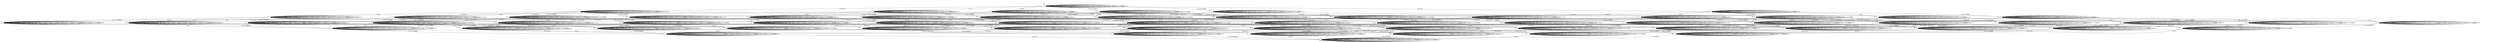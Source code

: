 digraph T2 {
0 [label="0"];
1 [label="1", shape=doublecircle];
2 [label="2"];
3 [label="3"];
4 [label="4"];
5 [label="5"];
6 [label="6"];
7 [label="7"];
8 [label="8"];
9 [label="9"];
10 [label="10"];
11 [label="11"];
12 [label="12"];
13 [label="13"];
14 [label="14"];
15 [label="15"];
16 [label="16"];
17 [label="17"];
18 [label="18"];
19 [label="19"];
20 [label="20"];
21 [label="21"];
22 [label="22"];
23 [label="23"];
24 [label="24"];
25 [label="25"];
26 [label="26"];
27 [label="27"];
28 [label="28"];
29 [label="29"];
30 [label="30"];
31 [label="31"];
32 [label="32"];
33 [label="33"];
34 [label="34"];
35 [label="35"];
36 [label="36"];
37 [label="37"];
38 [label="38"];
39 [label="39"];
40 [label="40"];
41 [label="41"];
42 [label="42"];
43 [label="43"];
44 [label="44"];
45 [label="45"];
46 [label="46"];
47 [label="47"];
48 [label="48"];
49 [label="49"];
50 [label="50"];
51 [label="51"];
52 [label="52"];
53 [label="53"];
54 [label="54"];
55 [label="55"];
56 [label="56"];
57 [label="57"];
58 [label="58"];
59 [label="59"];
60 [label="60"];
61 [label="61"];
62 [label="62"];
63 [label="63"];
0 -> 0  [label="usr2_ni1_ne1"];
0 -> 0  [label="usr1_ai1_VoidReply"];
0 -> 0  [label="ai2_ce1"];
0 -> 0  [label="usr1_ai2_re2"];
0 -> 0  [label="ai4_ce1"];
0 -> 0  [label="ai1_ce1"];
0 -> 0  [label="ai1_ce3"];
0 -> 28  [label="ai2_ce3"];
0 -> 0  [label="usr1_ai3_re2"];
0 -> 0  [label="usr1_ai3_re1"];
0 -> 59  [label="usr2_ai1_VoidReply"];
0 -> 0  [label="usr1_ai2_re3"];
0 -> 0  [label="usr1_ai4_re1"];
0 -> 0  [label="usr3_ai1_re1"];
0 -> 0  [label="ai3_ce2"];
0 -> 0  [label="usr1_ai4_re2"];
0 -> 0  [label="usr4_ai1_VoidReply"];
0 -> 0  [label="ai1_ce2"];
0 -> 26  [label="usr1_ai2_re1"];
0 -> 47  [label="usr1_ai2_VoidReply"];
0 -> 0  [label="ai3_ce1"];
1 -> 1  [label="usr2_ni1_ne1"];
1 -> 1  [label="usr1_ai1_VoidReply"];
1 -> 1  [label="ai2_ce1"];
1 -> 1  [label="usr1_ai2_re2"];
1 -> 1  [label="ai4_ce1"];
1 -> 1  [label="ai1_ce1"];
1 -> 1  [label="ai1_ce3"];
1 -> 1  [label="ai2_ce3"];
1 -> 1  [label="usr1_ai3_re2"];
1 -> 1  [label="usr1_ai3_re1"];
1 -> 1  [label="usr2_ai1_VoidReply"];
1 -> 1  [label="usr1_ai2_re3"];
1 -> 1  [label="usr1_ai4_re1"];
1 -> 1  [label="usr3_ai1_re1"];
1 -> 1  [label="ai3_ce2"];
1 -> 1  [label="usr1_ai4_re2"];
1 -> 1  [label="usr4_ai1_VoidReply"];
1 -> 1  [label="ai1_ce2"];
1 -> 1  [label="usr1_ai2_re1"];
1 -> 1  [label="usr1_ai2_VoidReply"];
1 -> 1  [label="ai3_ce1"];
2 -> 2  [label="usr2_ni1_ne1"];
2 -> 2  [label="usr1_ai1_VoidReply"];
2 -> 2  [label="ai2_ce1"];
2 -> 2  [label="usr1_ai2_re2"];
2 -> 2  [label="ai4_ce1"];
2 -> 2  [label="ai1_ce1"];
2 -> 2  [label="ai1_ce3"];
2 -> 1  [label="ai2_ce3"];
2 -> 2  [label="usr1_ai3_re2"];
2 -> 2  [label="usr1_ai3_re1"];
2 -> 2  [label="usr2_ai1_VoidReply"];
2 -> 2  [label="usr1_ai2_re3"];
2 -> 2  [label="usr1_ai4_re1"];
2 -> 2  [label="usr3_ai1_re1"];
2 -> 2  [label="ai3_ce2"];
2 -> 2  [label="usr1_ai4_re2"];
2 -> 2  [label="usr4_ai1_VoidReply"];
2 -> 2  [label="ai1_ce2"];
2 -> 2  [label="usr1_ai2_re1"];
2 -> 2  [label="usr1_ai2_VoidReply"];
2 -> 2  [label="ai3_ce1"];
3 -> 3  [label="usr2_ni1_ne1"];
3 -> 3  [label="usr1_ai1_VoidReply"];
3 -> 3  [label="ai2_ce1"];
3 -> 3  [label="usr1_ai2_re2"];
3 -> 3  [label="ai4_ce1"];
3 -> 3  [label="ai1_ce1"];
3 -> 3  [label="ai1_ce3"];
3 -> 3  [label="ai2_ce3"];
3 -> 3  [label="usr1_ai3_re2"];
3 -> 3  [label="usr1_ai3_re1"];
3 -> 1  [label="usr2_ai1_VoidReply"];
3 -> 3  [label="usr1_ai2_re3"];
3 -> 3  [label="usr1_ai4_re1"];
3 -> 3  [label="usr3_ai1_re1"];
3 -> 3  [label="ai3_ce2"];
3 -> 3  [label="usr1_ai4_re2"];
3 -> 3  [label="usr4_ai1_VoidReply"];
3 -> 3  [label="ai1_ce2"];
3 -> 3  [label="usr1_ai2_re1"];
3 -> 3  [label="usr1_ai2_VoidReply"];
3 -> 3  [label="ai3_ce1"];
4 -> 4  [label="usr2_ni1_ne1"];
4 -> 4  [label="usr1_ai1_VoidReply"];
4 -> 4  [label="ai2_ce1"];
4 -> 4  [label="usr1_ai2_re2"];
4 -> 4  [label="ai4_ce1"];
4 -> 4  [label="ai1_ce1"];
4 -> 4  [label="ai1_ce3"];
4 -> 4  [label="ai2_ce3"];
4 -> 4  [label="usr1_ai3_re2"];
4 -> 4  [label="usr1_ai3_re1"];
4 -> 4  [label="usr2_ai1_VoidReply"];
4 -> 4  [label="usr1_ai2_re3"];
4 -> 4  [label="usr1_ai4_re1"];
4 -> 1  [label="usr3_ai1_re1"];
4 -> 4  [label="ai3_ce2"];
4 -> 4  [label="usr1_ai4_re2"];
4 -> 4  [label="usr4_ai1_VoidReply"];
4 -> 4  [label="ai1_ce2"];
4 -> 4  [label="usr1_ai2_re1"];
4 -> 4  [label="usr1_ai2_VoidReply"];
4 -> 4  [label="ai3_ce1"];
5 -> 5  [label="usr2_ni1_ne1"];
5 -> 5  [label="usr1_ai1_VoidReply"];
5 -> 5  [label="ai2_ce1"];
5 -> 5  [label="usr1_ai2_re2"];
5 -> 5  [label="ai4_ce1"];
5 -> 5  [label="ai1_ce1"];
5 -> 5  [label="ai1_ce3"];
5 -> 5  [label="ai2_ce3"];
5 -> 5  [label="usr1_ai3_re2"];
5 -> 5  [label="usr1_ai3_re1"];
5 -> 5  [label="usr2_ai1_VoidReply"];
5 -> 5  [label="usr1_ai2_re3"];
5 -> 5  [label="usr1_ai4_re1"];
5 -> 5  [label="usr3_ai1_re1"];
5 -> 5  [label="ai3_ce2"];
5 -> 5  [label="usr1_ai4_re2"];
5 -> 5  [label="usr4_ai1_VoidReply"];
5 -> 5  [label="ai1_ce2"];
5 -> 1  [label="usr1_ai2_re1"];
5 -> 5  [label="usr1_ai2_VoidReply"];
5 -> 5  [label="ai3_ce1"];
6 -> 6  [label="usr2_ni1_ne1"];
6 -> 6  [label="usr1_ai1_VoidReply"];
6 -> 6  [label="ai2_ce1"];
6 -> 6  [label="usr1_ai2_re2"];
6 -> 6  [label="ai4_ce1"];
6 -> 6  [label="ai1_ce1"];
6 -> 6  [label="ai1_ce3"];
6 -> 6  [label="ai2_ce3"];
6 -> 6  [label="usr1_ai3_re2"];
6 -> 6  [label="usr1_ai3_re1"];
6 -> 6  [label="usr2_ai1_VoidReply"];
6 -> 6  [label="usr1_ai2_re3"];
6 -> 6  [label="usr1_ai4_re1"];
6 -> 6  [label="usr3_ai1_re1"];
6 -> 6  [label="ai3_ce2"];
6 -> 6  [label="usr1_ai4_re2"];
6 -> 6  [label="usr4_ai1_VoidReply"];
6 -> 6  [label="ai1_ce2"];
6 -> 6  [label="usr1_ai2_re1"];
6 -> 1  [label="usr1_ai2_VoidReply"];
6 -> 6  [label="ai3_ce1"];
7 -> 7  [label="usr2_ni1_ne1"];
7 -> 7  [label="usr1_ai1_VoidReply"];
7 -> 7  [label="ai2_ce1"];
7 -> 7  [label="usr1_ai2_re2"];
7 -> 7  [label="ai4_ce1"];
7 -> 7  [label="ai1_ce1"];
7 -> 7  [label="ai1_ce3"];
7 -> 7  [label="ai2_ce3"];
7 -> 7  [label="usr1_ai3_re2"];
7 -> 7  [label="usr1_ai3_re1"];
7 -> 7  [label="usr2_ai1_VoidReply"];
7 -> 7  [label="usr1_ai2_re3"];
7 -> 7  [label="usr1_ai4_re1"];
7 -> 7  [label="usr3_ai1_re1"];
7 -> 7  [label="ai3_ce2"];
7 -> 7  [label="usr1_ai4_re2"];
7 -> 7  [label="usr4_ai1_VoidReply"];
7 -> 7  [label="ai1_ce2"];
7 -> 7  [label="usr1_ai2_re1"];
7 -> 7  [label="usr1_ai2_VoidReply"];
7 -> 1  [label="ai3_ce1"];
8 -> 8  [label="usr2_ni1_ne1"];
8 -> 8  [label="usr1_ai1_VoidReply"];
8 -> 8  [label="ai2_ce1"];
8 -> 8  [label="usr1_ai2_re2"];
8 -> 8  [label="ai4_ce1"];
8 -> 8  [label="ai1_ce1"];
8 -> 8  [label="ai1_ce3"];
8 -> 5  [label="ai2_ce3"];
8 -> 8  [label="usr1_ai3_re2"];
8 -> 8  [label="usr1_ai3_re1"];
8 -> 8  [label="usr2_ai1_VoidReply"];
8 -> 8  [label="usr1_ai2_re3"];
8 -> 8  [label="usr1_ai4_re1"];
8 -> 8  [label="usr3_ai1_re1"];
8 -> 8  [label="ai3_ce2"];
8 -> 8  [label="usr1_ai4_re2"];
8 -> 8  [label="usr4_ai1_VoidReply"];
8 -> 8  [label="ai1_ce2"];
8 -> 2  [label="usr1_ai2_re1"];
8 -> 8  [label="usr1_ai2_VoidReply"];
8 -> 8  [label="ai3_ce1"];
9 -> 9  [label="usr2_ni1_ne1"];
9 -> 9  [label="usr1_ai1_VoidReply"];
9 -> 9  [label="ai2_ce1"];
9 -> 9  [label="usr1_ai2_re2"];
9 -> 9  [label="ai4_ce1"];
9 -> 9  [label="ai1_ce1"];
9 -> 9  [label="ai1_ce3"];
9 -> 9  [label="ai2_ce3"];
9 -> 9  [label="usr1_ai3_re2"];
9 -> 9  [label="usr1_ai3_re1"];
9 -> 5  [label="usr2_ai1_VoidReply"];
9 -> 9  [label="usr1_ai2_re3"];
9 -> 9  [label="usr1_ai4_re1"];
9 -> 9  [label="usr3_ai1_re1"];
9 -> 9  [label="ai3_ce2"];
9 -> 9  [label="usr1_ai4_re2"];
9 -> 9  [label="usr4_ai1_VoidReply"];
9 -> 9  [label="ai1_ce2"];
9 -> 3  [label="usr1_ai2_re1"];
9 -> 9  [label="usr1_ai2_VoidReply"];
9 -> 9  [label="ai3_ce1"];
10 -> 10  [label="usr2_ni1_ne1"];
10 -> 10  [label="usr1_ai1_VoidReply"];
10 -> 10  [label="ai2_ce1"];
10 -> 10  [label="usr1_ai2_re2"];
10 -> 10  [label="ai4_ce1"];
10 -> 10  [label="ai1_ce1"];
10 -> 10  [label="ai1_ce3"];
10 -> 10  [label="ai2_ce3"];
10 -> 10  [label="usr1_ai3_re2"];
10 -> 10  [label="usr1_ai3_re1"];
10 -> 10  [label="usr2_ai1_VoidReply"];
10 -> 10  [label="usr1_ai2_re3"];
10 -> 10  [label="usr1_ai4_re1"];
10 -> 5  [label="usr3_ai1_re1"];
10 -> 10  [label="ai3_ce2"];
10 -> 10  [label="usr1_ai4_re2"];
10 -> 10  [label="usr4_ai1_VoidReply"];
10 -> 10  [label="ai1_ce2"];
10 -> 4  [label="usr1_ai2_re1"];
10 -> 10  [label="usr1_ai2_VoidReply"];
10 -> 10  [label="ai3_ce1"];
11 -> 11  [label="usr2_ni1_ne1"];
11 -> 11  [label="usr1_ai1_VoidReply"];
11 -> 11  [label="ai2_ce1"];
11 -> 11  [label="usr1_ai2_re2"];
11 -> 11  [label="ai4_ce1"];
11 -> 11  [label="ai1_ce1"];
11 -> 11  [label="ai1_ce3"];
11 -> 11  [label="ai2_ce3"];
11 -> 11  [label="usr1_ai3_re2"];
11 -> 11  [label="usr1_ai3_re1"];
11 -> 11  [label="usr2_ai1_VoidReply"];
11 -> 11  [label="usr1_ai2_re3"];
11 -> 11  [label="usr1_ai4_re1"];
11 -> 11  [label="usr3_ai1_re1"];
11 -> 11  [label="ai3_ce2"];
11 -> 11  [label="usr1_ai4_re2"];
11 -> 11  [label="usr4_ai1_VoidReply"];
11 -> 11  [label="ai1_ce2"];
11 -> 6  [label="usr1_ai2_re1"];
11 -> 5  [label="usr1_ai2_VoidReply"];
11 -> 11  [label="ai3_ce1"];
12 -> 12  [label="usr2_ni1_ne1"];
12 -> 12  [label="usr1_ai1_VoidReply"];
12 -> 12  [label="ai2_ce1"];
12 -> 12  [label="usr1_ai2_re2"];
12 -> 12  [label="ai4_ce1"];
12 -> 12  [label="ai1_ce1"];
12 -> 12  [label="ai1_ce3"];
12 -> 12  [label="ai2_ce3"];
12 -> 12  [label="usr1_ai3_re2"];
12 -> 12  [label="usr1_ai3_re1"];
12 -> 12  [label="usr2_ai1_VoidReply"];
12 -> 12  [label="usr1_ai2_re3"];
12 -> 12  [label="usr1_ai4_re1"];
12 -> 12  [label="usr3_ai1_re1"];
12 -> 12  [label="ai3_ce2"];
12 -> 12  [label="usr1_ai4_re2"];
12 -> 12  [label="usr4_ai1_VoidReply"];
12 -> 12  [label="ai1_ce2"];
12 -> 7  [label="usr1_ai2_re1"];
12 -> 12  [label="usr1_ai2_VoidReply"];
12 -> 5  [label="ai3_ce1"];
13 -> 13  [label="usr2_ni1_ne1"];
13 -> 13  [label="usr1_ai1_VoidReply"];
13 -> 13  [label="ai2_ce1"];
13 -> 13  [label="usr1_ai2_re2"];
13 -> 13  [label="ai4_ce1"];
13 -> 13  [label="ai1_ce1"];
13 -> 13  [label="ai1_ce3"];
13 -> 4  [label="ai2_ce3"];
13 -> 13  [label="usr1_ai3_re2"];
13 -> 13  [label="usr1_ai3_re1"];
13 -> 13  [label="usr2_ai1_VoidReply"];
13 -> 13  [label="usr1_ai2_re3"];
13 -> 13  [label="usr1_ai4_re1"];
13 -> 2  [label="usr3_ai1_re1"];
13 -> 13  [label="ai3_ce2"];
13 -> 13  [label="usr1_ai4_re2"];
13 -> 13  [label="usr4_ai1_VoidReply"];
13 -> 13  [label="ai1_ce2"];
13 -> 13  [label="usr1_ai2_re1"];
13 -> 13  [label="usr1_ai2_VoidReply"];
13 -> 13  [label="ai3_ce1"];
14 -> 14  [label="usr2_ni1_ne1"];
14 -> 14  [label="usr1_ai1_VoidReply"];
14 -> 14  [label="ai2_ce1"];
14 -> 14  [label="usr1_ai2_re2"];
14 -> 14  [label="ai4_ce1"];
14 -> 14  [label="ai1_ce1"];
14 -> 14  [label="ai1_ce3"];
14 -> 14  [label="ai2_ce3"];
14 -> 14  [label="usr1_ai3_re2"];
14 -> 14  [label="usr1_ai3_re1"];
14 -> 4  [label="usr2_ai1_VoidReply"];
14 -> 14  [label="usr1_ai2_re3"];
14 -> 14  [label="usr1_ai4_re1"];
14 -> 3  [label="usr3_ai1_re1"];
14 -> 14  [label="ai3_ce2"];
14 -> 14  [label="usr1_ai4_re2"];
14 -> 14  [label="usr4_ai1_VoidReply"];
14 -> 14  [label="ai1_ce2"];
14 -> 14  [label="usr1_ai2_re1"];
14 -> 14  [label="usr1_ai2_VoidReply"];
14 -> 14  [label="ai3_ce1"];
15 -> 15  [label="usr2_ni1_ne1"];
15 -> 15  [label="usr1_ai1_VoidReply"];
15 -> 15  [label="ai2_ce1"];
15 -> 15  [label="usr1_ai2_re2"];
15 -> 15  [label="ai4_ce1"];
15 -> 15  [label="ai1_ce1"];
15 -> 15  [label="ai1_ce3"];
15 -> 15  [label="ai2_ce3"];
15 -> 15  [label="usr1_ai3_re2"];
15 -> 15  [label="usr1_ai3_re1"];
15 -> 15  [label="usr2_ai1_VoidReply"];
15 -> 15  [label="usr1_ai2_re3"];
15 -> 15  [label="usr1_ai4_re1"];
15 -> 6  [label="usr3_ai1_re1"];
15 -> 15  [label="ai3_ce2"];
15 -> 15  [label="usr1_ai4_re2"];
15 -> 15  [label="usr4_ai1_VoidReply"];
15 -> 15  [label="ai1_ce2"];
15 -> 15  [label="usr1_ai2_re1"];
15 -> 4  [label="usr1_ai2_VoidReply"];
15 -> 15  [label="ai3_ce1"];
16 -> 16  [label="usr2_ni1_ne1"];
16 -> 16  [label="usr1_ai1_VoidReply"];
16 -> 16  [label="ai2_ce1"];
16 -> 16  [label="usr1_ai2_re2"];
16 -> 16  [label="ai4_ce1"];
16 -> 16  [label="ai1_ce1"];
16 -> 16  [label="ai1_ce3"];
16 -> 16  [label="ai2_ce3"];
16 -> 16  [label="usr1_ai3_re2"];
16 -> 16  [label="usr1_ai3_re1"];
16 -> 16  [label="usr2_ai1_VoidReply"];
16 -> 16  [label="usr1_ai2_re3"];
16 -> 16  [label="usr1_ai4_re1"];
16 -> 7  [label="usr3_ai1_re1"];
16 -> 16  [label="ai3_ce2"];
16 -> 16  [label="usr1_ai4_re2"];
16 -> 16  [label="usr4_ai1_VoidReply"];
16 -> 16  [label="ai1_ce2"];
16 -> 16  [label="usr1_ai2_re1"];
16 -> 16  [label="usr1_ai2_VoidReply"];
16 -> 4  [label="ai3_ce1"];
17 -> 17  [label="usr2_ni1_ne1"];
17 -> 17  [label="usr1_ai1_VoidReply"];
17 -> 17  [label="ai2_ce1"];
17 -> 17  [label="usr1_ai2_re2"];
17 -> 17  [label="ai4_ce1"];
17 -> 17  [label="ai1_ce1"];
17 -> 17  [label="ai1_ce3"];
17 -> 3  [label="ai2_ce3"];
17 -> 17  [label="usr1_ai3_re2"];
17 -> 17  [label="usr1_ai3_re1"];
17 -> 2  [label="usr2_ai1_VoidReply"];
17 -> 17  [label="usr1_ai2_re3"];
17 -> 17  [label="usr1_ai4_re1"];
17 -> 17  [label="usr3_ai1_re1"];
17 -> 17  [label="ai3_ce2"];
17 -> 17  [label="usr1_ai4_re2"];
17 -> 17  [label="usr4_ai1_VoidReply"];
17 -> 17  [label="ai1_ce2"];
17 -> 17  [label="usr1_ai2_re1"];
17 -> 17  [label="usr1_ai2_VoidReply"];
17 -> 17  [label="ai3_ce1"];
18 -> 18  [label="usr2_ni1_ne1"];
18 -> 18  [label="usr1_ai1_VoidReply"];
18 -> 18  [label="ai2_ce1"];
18 -> 18  [label="usr1_ai2_re2"];
18 -> 18  [label="ai4_ce1"];
18 -> 18  [label="ai1_ce1"];
18 -> 18  [label="ai1_ce3"];
18 -> 18  [label="ai2_ce3"];
18 -> 18  [label="usr1_ai3_re2"];
18 -> 18  [label="usr1_ai3_re1"];
18 -> 6  [label="usr2_ai1_VoidReply"];
18 -> 18  [label="usr1_ai2_re3"];
18 -> 18  [label="usr1_ai4_re1"];
18 -> 18  [label="usr3_ai1_re1"];
18 -> 18  [label="ai3_ce2"];
18 -> 18  [label="usr1_ai4_re2"];
18 -> 18  [label="usr4_ai1_VoidReply"];
18 -> 18  [label="ai1_ce2"];
18 -> 18  [label="usr1_ai2_re1"];
18 -> 3  [label="usr1_ai2_VoidReply"];
18 -> 18  [label="ai3_ce1"];
19 -> 19  [label="usr2_ni1_ne1"];
19 -> 19  [label="usr1_ai1_VoidReply"];
19 -> 19  [label="ai2_ce1"];
19 -> 19  [label="usr1_ai2_re2"];
19 -> 19  [label="ai4_ce1"];
19 -> 19  [label="ai1_ce1"];
19 -> 19  [label="ai1_ce3"];
19 -> 19  [label="ai2_ce3"];
19 -> 19  [label="usr1_ai3_re2"];
19 -> 19  [label="usr1_ai3_re1"];
19 -> 7  [label="usr2_ai1_VoidReply"];
19 -> 19  [label="usr1_ai2_re3"];
19 -> 19  [label="usr1_ai4_re1"];
19 -> 19  [label="usr3_ai1_re1"];
19 -> 19  [label="ai3_ce2"];
19 -> 19  [label="usr1_ai4_re2"];
19 -> 19  [label="usr4_ai1_VoidReply"];
19 -> 19  [label="ai1_ce2"];
19 -> 19  [label="usr1_ai2_re1"];
19 -> 19  [label="usr1_ai2_VoidReply"];
19 -> 3  [label="ai3_ce1"];
20 -> 20  [label="usr2_ni1_ne1"];
20 -> 20  [label="usr1_ai1_VoidReply"];
20 -> 20  [label="ai2_ce1"];
20 -> 20  [label="usr1_ai2_re2"];
20 -> 20  [label="ai4_ce1"];
20 -> 20  [label="ai1_ce1"];
20 -> 20  [label="ai1_ce3"];
20 -> 6  [label="ai2_ce3"];
20 -> 20  [label="usr1_ai3_re2"];
20 -> 20  [label="usr1_ai3_re1"];
20 -> 20  [label="usr2_ai1_VoidReply"];
20 -> 20  [label="usr1_ai2_re3"];
20 -> 20  [label="usr1_ai4_re1"];
20 -> 20  [label="usr3_ai1_re1"];
20 -> 20  [label="ai3_ce2"];
20 -> 20  [label="usr1_ai4_re2"];
20 -> 20  [label="usr4_ai1_VoidReply"];
20 -> 20  [label="ai1_ce2"];
20 -> 20  [label="usr1_ai2_re1"];
20 -> 2  [label="usr1_ai2_VoidReply"];
20 -> 20  [label="ai3_ce1"];
21 -> 21  [label="usr2_ni1_ne1"];
21 -> 21  [label="usr1_ai1_VoidReply"];
21 -> 21  [label="ai2_ce1"];
21 -> 21  [label="usr1_ai2_re2"];
21 -> 21  [label="ai4_ce1"];
21 -> 21  [label="ai1_ce1"];
21 -> 21  [label="ai1_ce3"];
21 -> 21  [label="ai2_ce3"];
21 -> 21  [label="usr1_ai3_re2"];
21 -> 21  [label="usr1_ai3_re1"];
21 -> 21  [label="usr2_ai1_VoidReply"];
21 -> 21  [label="usr1_ai2_re3"];
21 -> 21  [label="usr1_ai4_re1"];
21 -> 21  [label="usr3_ai1_re1"];
21 -> 21  [label="ai3_ce2"];
21 -> 21  [label="usr1_ai4_re2"];
21 -> 21  [label="usr4_ai1_VoidReply"];
21 -> 21  [label="ai1_ce2"];
21 -> 21  [label="usr1_ai2_re1"];
21 -> 7  [label="usr1_ai2_VoidReply"];
21 -> 6  [label="ai3_ce1"];
22 -> 22  [label="usr2_ni1_ne1"];
22 -> 22  [label="usr1_ai1_VoidReply"];
22 -> 22  [label="ai2_ce1"];
22 -> 22  [label="usr1_ai2_re2"];
22 -> 22  [label="ai4_ce1"];
22 -> 22  [label="ai1_ce1"];
22 -> 22  [label="ai1_ce3"];
22 -> 14  [label="ai2_ce3"];
22 -> 22  [label="usr1_ai3_re2"];
22 -> 22  [label="usr1_ai3_re1"];
22 -> 13  [label="usr2_ai1_VoidReply"];
22 -> 22  [label="usr1_ai2_re3"];
22 -> 22  [label="usr1_ai4_re1"];
22 -> 17  [label="usr3_ai1_re1"];
22 -> 22  [label="ai3_ce2"];
22 -> 22  [label="usr1_ai4_re2"];
22 -> 22  [label="usr4_ai1_VoidReply"];
22 -> 22  [label="ai1_ce2"];
22 -> 22  [label="usr1_ai2_re1"];
22 -> 22  [label="usr1_ai2_VoidReply"];
22 -> 22  [label="ai3_ce1"];
23 -> 23  [label="usr2_ni1_ne1"];
23 -> 23  [label="usr1_ai1_VoidReply"];
23 -> 23  [label="ai2_ce1"];
23 -> 23  [label="usr1_ai2_re2"];
23 -> 23  [label="ai4_ce1"];
23 -> 23  [label="ai1_ce1"];
23 -> 23  [label="ai1_ce3"];
23 -> 10  [label="ai2_ce3"];
23 -> 23  [label="usr1_ai3_re2"];
23 -> 23  [label="usr1_ai3_re1"];
23 -> 23  [label="usr2_ai1_VoidReply"];
23 -> 23  [label="usr1_ai2_re3"];
23 -> 23  [label="usr1_ai4_re1"];
23 -> 8  [label="usr3_ai1_re1"];
23 -> 23  [label="ai3_ce2"];
23 -> 23  [label="usr1_ai4_re2"];
23 -> 23  [label="usr4_ai1_VoidReply"];
23 -> 23  [label="ai1_ce2"];
23 -> 13  [label="usr1_ai2_re1"];
23 -> 23  [label="usr1_ai2_VoidReply"];
23 -> 23  [label="ai3_ce1"];
24 -> 24  [label="usr2_ni1_ne1"];
24 -> 24  [label="usr1_ai1_VoidReply"];
24 -> 24  [label="ai2_ce1"];
24 -> 24  [label="usr1_ai2_re2"];
24 -> 24  [label="ai4_ce1"];
24 -> 24  [label="ai1_ce1"];
24 -> 24  [label="ai1_ce3"];
24 -> 15  [label="ai2_ce3"];
24 -> 24  [label="usr1_ai3_re2"];
24 -> 24  [label="usr1_ai3_re1"];
24 -> 24  [label="usr2_ai1_VoidReply"];
24 -> 24  [label="usr1_ai2_re3"];
24 -> 24  [label="usr1_ai4_re1"];
24 -> 20  [label="usr3_ai1_re1"];
24 -> 24  [label="ai3_ce2"];
24 -> 24  [label="usr1_ai4_re2"];
24 -> 24  [label="usr4_ai1_VoidReply"];
24 -> 24  [label="ai1_ce2"];
24 -> 24  [label="usr1_ai2_re1"];
24 -> 13  [label="usr1_ai2_VoidReply"];
24 -> 24  [label="ai3_ce1"];
25 -> 25  [label="usr2_ni1_ne1"];
25 -> 25  [label="usr1_ai1_VoidReply"];
25 -> 25  [label="ai2_ce1"];
25 -> 25  [label="usr1_ai2_re2"];
25 -> 25  [label="ai4_ce1"];
25 -> 25  [label="ai1_ce1"];
25 -> 25  [label="ai1_ce3"];
25 -> 16  [label="ai2_ce3"];
25 -> 25  [label="usr1_ai3_re2"];
25 -> 25  [label="usr1_ai3_re1"];
25 -> 25  [label="usr2_ai1_VoidReply"];
25 -> 25  [label="usr1_ai2_re3"];
25 -> 25  [label="usr1_ai4_re1"];
25 -> 44  [label="usr3_ai1_re1"];
25 -> 25  [label="ai3_ce2"];
25 -> 25  [label="usr1_ai4_re2"];
25 -> 25  [label="usr4_ai1_VoidReply"];
25 -> 25  [label="ai1_ce2"];
25 -> 25  [label="usr1_ai2_re1"];
25 -> 25  [label="usr1_ai2_VoidReply"];
25 -> 13  [label="ai3_ce1"];
26 -> 26  [label="usr2_ni1_ne1"];
26 -> 26  [label="usr1_ai1_VoidReply"];
26 -> 26  [label="ai2_ce1"];
26 -> 26  [label="usr1_ai2_re2"];
26 -> 26  [label="ai4_ce1"];
26 -> 26  [label="ai1_ce1"];
26 -> 26  [label="ai1_ce3"];
26 -> 18  [label="ai2_ce3"];
26 -> 26  [label="usr1_ai3_re2"];
26 -> 26  [label="usr1_ai3_re1"];
26 -> 20  [label="usr2_ai1_VoidReply"];
26 -> 26  [label="usr1_ai2_re3"];
26 -> 26  [label="usr1_ai4_re1"];
26 -> 26  [label="usr3_ai1_re1"];
26 -> 26  [label="ai3_ce2"];
26 -> 26  [label="usr1_ai4_re2"];
26 -> 26  [label="usr4_ai1_VoidReply"];
26 -> 26  [label="ai1_ce2"];
26 -> 26  [label="usr1_ai2_re1"];
26 -> 17  [label="usr1_ai2_VoidReply"];
26 -> 26  [label="ai3_ce1"];
27 -> 27  [label="usr2_ni1_ne1"];
27 -> 27  [label="usr1_ai1_VoidReply"];
27 -> 27  [label="ai2_ce1"];
27 -> 27  [label="usr1_ai2_re2"];
27 -> 27  [label="ai4_ce1"];
27 -> 27  [label="ai1_ce1"];
27 -> 27  [label="ai1_ce3"];
27 -> 27  [label="ai2_ce3"];
27 -> 27  [label="usr1_ai3_re2"];
27 -> 27  [label="usr1_ai3_re1"];
27 -> 15  [label="usr2_ai1_VoidReply"];
27 -> 27  [label="usr1_ai2_re3"];
27 -> 27  [label="usr1_ai4_re1"];
27 -> 18  [label="usr3_ai1_re1"];
27 -> 27  [label="ai3_ce2"];
27 -> 27  [label="usr1_ai4_re2"];
27 -> 27  [label="usr4_ai1_VoidReply"];
27 -> 27  [label="ai1_ce2"];
27 -> 27  [label="usr1_ai2_re1"];
27 -> 14  [label="usr1_ai2_VoidReply"];
27 -> 27  [label="ai3_ce1"];
28 -> 28  [label="usr2_ni1_ne1"];
28 -> 28  [label="usr1_ai1_VoidReply"];
28 -> 28  [label="ai2_ce1"];
28 -> 28  [label="usr1_ai2_re2"];
28 -> 28  [label="ai4_ce1"];
28 -> 28  [label="ai1_ce1"];
28 -> 28  [label="ai1_ce3"];
28 -> 28  [label="ai2_ce3"];
28 -> 28  [label="usr1_ai3_re2"];
28 -> 28  [label="usr1_ai3_re1"];
28 -> 11  [label="usr2_ai1_VoidReply"];
28 -> 28  [label="usr1_ai2_re3"];
28 -> 28  [label="usr1_ai4_re1"];
28 -> 28  [label="usr3_ai1_re1"];
28 -> 28  [label="ai3_ce2"];
28 -> 28  [label="usr1_ai4_re2"];
28 -> 28  [label="usr4_ai1_VoidReply"];
28 -> 28  [label="ai1_ce2"];
28 -> 18  [label="usr1_ai2_re1"];
28 -> 9  [label="usr1_ai2_VoidReply"];
28 -> 28  [label="ai3_ce1"];
29 -> 29  [label="usr2_ni1_ne1"];
29 -> 29  [label="usr1_ai1_VoidReply"];
29 -> 29  [label="ai2_ce1"];
29 -> 29  [label="usr1_ai2_re2"];
29 -> 29  [label="ai4_ce1"];
29 -> 29  [label="ai1_ce1"];
29 -> 29  [label="ai1_ce3"];
29 -> 29  [label="ai2_ce3"];
29 -> 29  [label="usr1_ai3_re2"];
29 -> 29  [label="usr1_ai3_re1"];
29 -> 21  [label="usr2_ai1_VoidReply"];
29 -> 29  [label="usr1_ai2_re3"];
29 -> 29  [label="usr1_ai4_re1"];
29 -> 29  [label="usr3_ai1_re1"];
29 -> 29  [label="ai3_ce2"];
29 -> 29  [label="usr1_ai4_re2"];
29 -> 29  [label="usr4_ai1_VoidReply"];
29 -> 29  [label="ai1_ce2"];
29 -> 29  [label="usr1_ai2_re1"];
29 -> 19  [label="usr1_ai2_VoidReply"];
29 -> 18  [label="ai3_ce1"];
30 -> 30  [label="usr2_ni1_ne1"];
30 -> 30  [label="usr1_ai1_VoidReply"];
30 -> 30  [label="ai2_ce1"];
30 -> 30  [label="usr1_ai2_re2"];
30 -> 30  [label="ai4_ce1"];
30 -> 30  [label="ai1_ce1"];
30 -> 30  [label="ai1_ce3"];
30 -> 30  [label="ai2_ce3"];
30 -> 30  [label="usr1_ai3_re2"];
30 -> 30  [label="usr1_ai3_re1"];
30 -> 30  [label="usr2_ai1_VoidReply"];
30 -> 30  [label="usr1_ai2_re3"];
30 -> 30  [label="usr1_ai4_re1"];
30 -> 11  [label="usr3_ai1_re1"];
30 -> 30  [label="ai3_ce2"];
30 -> 30  [label="usr1_ai4_re2"];
30 -> 30  [label="usr4_ai1_VoidReply"];
30 -> 30  [label="ai1_ce2"];
30 -> 15  [label="usr1_ai2_re1"];
30 -> 10  [label="usr1_ai2_VoidReply"];
30 -> 30  [label="ai3_ce1"];
31 -> 31  [label="usr2_ni1_ne1"];
31 -> 31  [label="usr1_ai1_VoidReply"];
31 -> 31  [label="ai2_ce1"];
31 -> 31  [label="usr1_ai2_re2"];
31 -> 31  [label="ai4_ce1"];
31 -> 31  [label="ai1_ce1"];
31 -> 31  [label="ai1_ce3"];
31 -> 31  [label="ai2_ce3"];
31 -> 31  [label="usr1_ai3_re2"];
31 -> 31  [label="usr1_ai3_re1"];
31 -> 31  [label="usr2_ai1_VoidReply"];
31 -> 31  [label="usr1_ai2_re3"];
31 -> 31  [label="usr1_ai4_re1"];
31 -> 21  [label="usr3_ai1_re1"];
31 -> 31  [label="ai3_ce2"];
31 -> 31  [label="usr1_ai4_re2"];
31 -> 31  [label="usr4_ai1_VoidReply"];
31 -> 31  [label="ai1_ce2"];
31 -> 31  [label="usr1_ai2_re1"];
31 -> 16  [label="usr1_ai2_VoidReply"];
31 -> 15  [label="ai3_ce1"];
32 -> 32  [label="usr2_ni1_ne1"];
32 -> 32  [label="usr1_ai1_VoidReply"];
32 -> 32  [label="ai2_ce1"];
32 -> 32  [label="usr1_ai2_re2"];
32 -> 32  [label="ai4_ce1"];
32 -> 32  [label="ai1_ce1"];
32 -> 32  [label="ai1_ce3"];
32 -> 21  [label="ai2_ce3"];
32 -> 32  [label="usr1_ai3_re2"];
32 -> 32  [label="usr1_ai3_re1"];
32 -> 32  [label="usr2_ai1_VoidReply"];
32 -> 32  [label="usr1_ai2_re3"];
32 -> 32  [label="usr1_ai4_re1"];
32 -> 32  [label="usr3_ai1_re1"];
32 -> 32  [label="ai3_ce2"];
32 -> 32  [label="usr1_ai4_re2"];
32 -> 32  [label="usr4_ai1_VoidReply"];
32 -> 32  [label="ai1_ce2"];
32 -> 32  [label="usr1_ai2_re1"];
32 -> 44  [label="usr1_ai2_VoidReply"];
32 -> 20  [label="ai3_ce1"];
33 -> 33  [label="usr2_ni1_ne1"];
33 -> 33  [label="usr1_ai1_VoidReply"];
33 -> 33  [label="ai2_ce1"];
33 -> 33  [label="usr1_ai2_re2"];
33 -> 33  [label="ai4_ce1"];
33 -> 33  [label="ai1_ce1"];
33 -> 33  [label="ai1_ce3"];
33 -> 33  [label="ai2_ce3"];
33 -> 33  [label="usr1_ai3_re2"];
33 -> 33  [label="usr1_ai3_re1"];
33 -> 33  [label="usr2_ai1_VoidReply"];
33 -> 33  [label="usr1_ai2_re3"];
33 -> 33  [label="usr1_ai4_re1"];
33 -> 33  [label="usr3_ai1_re1"];
33 -> 33  [label="ai3_ce2"];
33 -> 33  [label="usr1_ai4_re2"];
33 -> 33  [label="usr4_ai1_VoidReply"];
33 -> 33  [label="ai1_ce2"];
33 -> 21  [label="usr1_ai2_re1"];
33 -> 12  [label="usr1_ai2_VoidReply"];
33 -> 11  [label="ai3_ce1"];
34 -> 34  [label="usr2_ni1_ne1"];
34 -> 34  [label="usr1_ai1_VoidReply"];
34 -> 34  [label="ai2_ce1"];
34 -> 34  [label="usr1_ai2_re2"];
34 -> 34  [label="ai4_ce1"];
34 -> 34  [label="ai1_ce1"];
34 -> 34  [label="ai1_ce3"];
34 -> 45  [label="ai2_ce3"];
34 -> 34  [label="usr1_ai3_re2"];
34 -> 34  [label="usr1_ai3_re1"];
34 -> 23  [label="usr2_ai1_VoidReply"];
34 -> 34  [label="usr1_ai2_re3"];
34 -> 34  [label="usr1_ai4_re1"];
34 -> 47  [label="usr3_ai1_re1"];
34 -> 34  [label="ai3_ce2"];
34 -> 34  [label="usr1_ai4_re2"];
34 -> 34  [label="usr4_ai1_VoidReply"];
34 -> 34  [label="ai1_ce2"];
34 -> 22  [label="usr1_ai2_re1"];
34 -> 34  [label="usr1_ai2_VoidReply"];
34 -> 34  [label="ai3_ce1"];
35 -> 35  [label="usr2_ni1_ne1"];
35 -> 35  [label="usr1_ai1_VoidReply"];
35 -> 35  [label="ai2_ce1"];
35 -> 35  [label="usr1_ai2_re2"];
35 -> 35  [label="ai4_ce1"];
35 -> 35  [label="ai1_ce1"];
35 -> 35  [label="ai1_ce3"];
35 -> 27  [label="ai2_ce3"];
35 -> 35  [label="usr1_ai3_re2"];
35 -> 35  [label="usr1_ai3_re1"];
35 -> 24  [label="usr2_ai1_VoidReply"];
35 -> 35  [label="usr1_ai2_re3"];
35 -> 35  [label="usr1_ai4_re1"];
35 -> 26  [label="usr3_ai1_re1"];
35 -> 35  [label="ai3_ce2"];
35 -> 35  [label="usr1_ai4_re2"];
35 -> 35  [label="usr4_ai1_VoidReply"];
35 -> 35  [label="ai1_ce2"];
35 -> 35  [label="usr1_ai2_re1"];
35 -> 22  [label="usr1_ai2_VoidReply"];
35 -> 35  [label="ai3_ce1"];
36 -> 36  [label="usr2_ni1_ne1"];
36 -> 36  [label="usr1_ai1_VoidReply"];
36 -> 36  [label="ai2_ce1"];
36 -> 36  [label="usr1_ai2_re2"];
36 -> 36  [label="ai4_ce1"];
36 -> 36  [label="ai1_ce1"];
36 -> 36  [label="ai1_ce3"];
36 -> 49  [label="ai2_ce3"];
36 -> 36  [label="usr1_ai3_re2"];
36 -> 36  [label="usr1_ai3_re1"];
36 -> 25  [label="usr2_ai1_VoidReply"];
36 -> 36  [label="usr1_ai2_re3"];
36 -> 36  [label="usr1_ai4_re1"];
36 -> 48  [label="usr3_ai1_re1"];
36 -> 36  [label="ai3_ce2"];
36 -> 36  [label="usr1_ai4_re2"];
36 -> 36  [label="usr4_ai1_VoidReply"];
36 -> 36  [label="ai1_ce2"];
36 -> 36  [label="usr1_ai2_re1"];
36 -> 36  [label="usr1_ai2_VoidReply"];
36 -> 22  [label="ai3_ce1"];
37 -> 37  [label="usr2_ni1_ne1"];
37 -> 37  [label="usr1_ai1_VoidReply"];
37 -> 37  [label="ai2_ce1"];
37 -> 37  [label="usr1_ai2_re2"];
37 -> 37  [label="ai4_ce1"];
37 -> 37  [label="ai1_ce1"];
37 -> 37  [label="ai1_ce3"];
37 -> 30  [label="ai2_ce3"];
37 -> 37  [label="usr1_ai3_re2"];
37 -> 37  [label="usr1_ai3_re1"];
37 -> 37  [label="usr2_ai1_VoidReply"];
37 -> 37  [label="usr1_ai2_re3"];
37 -> 37  [label="usr1_ai4_re1"];
37 -> 59  [label="usr3_ai1_re1"];
37 -> 37  [label="ai3_ce2"];
37 -> 37  [label="usr1_ai4_re2"];
37 -> 37  [label="usr4_ai1_VoidReply"];
37 -> 37  [label="ai1_ce2"];
37 -> 24  [label="usr1_ai2_re1"];
37 -> 23  [label="usr1_ai2_VoidReply"];
37 -> 37  [label="ai3_ce1"];
38 -> 38  [label="usr2_ni1_ne1"];
38 -> 38  [label="usr1_ai1_VoidReply"];
38 -> 38  [label="ai2_ce1"];
38 -> 38  [label="usr1_ai2_re2"];
38 -> 38  [label="ai4_ce1"];
38 -> 38  [label="ai1_ce1"];
38 -> 38  [label="ai1_ce3"];
38 -> 38  [label="ai2_ce3"];
38 -> 38  [label="usr1_ai3_re2"];
38 -> 38  [label="usr1_ai3_re1"];
38 -> 30  [label="usr2_ai1_VoidReply"];
38 -> 38  [label="usr1_ai2_re3"];
38 -> 38  [label="usr1_ai4_re1"];
38 -> 28  [label="usr3_ai1_re1"];
38 -> 38  [label="ai3_ce2"];
38 -> 38  [label="usr1_ai4_re2"];
38 -> 38  [label="usr4_ai1_VoidReply"];
38 -> 38  [label="ai1_ce2"];
38 -> 27  [label="usr1_ai2_re1"];
38 -> 45  [label="usr1_ai2_VoidReply"];
38 -> 38  [label="ai3_ce1"];
39 -> 39  [label="usr2_ni1_ne1"];
39 -> 39  [label="usr1_ai1_VoidReply"];
39 -> 39  [label="ai2_ce1"];
39 -> 39  [label="usr1_ai2_re2"];
39 -> 39  [label="ai4_ce1"];
39 -> 39  [label="ai1_ce1"];
39 -> 39  [label="ai1_ce3"];
39 -> 39  [label="ai2_ce3"];
39 -> 39  [label="usr1_ai3_re2"];
39 -> 39  [label="usr1_ai3_re1"];
39 -> 39  [label="usr2_ai1_VoidReply"];
39 -> 39  [label="usr1_ai2_re3"];
39 -> 39  [label="usr1_ai4_re1"];
39 -> 33  [label="usr3_ai1_re1"];
39 -> 39  [label="ai3_ce2"];
39 -> 39  [label="usr1_ai4_re2"];
39 -> 39  [label="usr4_ai1_VoidReply"];
39 -> 39  [label="ai1_ce2"];
39 -> 31  [label="usr1_ai2_re1"];
39 -> 46  [label="usr1_ai2_VoidReply"];
39 -> 30  [label="ai3_ce1"];
40 -> 40  [label="usr2_ni1_ne1"];
40 -> 40  [label="usr1_ai1_VoidReply"];
40 -> 40  [label="ai2_ce1"];
40 -> 40  [label="usr1_ai2_re2"];
40 -> 40  [label="ai4_ce1"];
40 -> 40  [label="ai1_ce1"];
40 -> 40  [label="ai1_ce3"];
40 -> 38  [label="ai2_ce3"];
40 -> 40  [label="usr1_ai3_re2"];
40 -> 40  [label="usr1_ai3_re1"];
40 -> 37  [label="usr2_ai1_VoidReply"];
40 -> 40  [label="usr1_ai2_re3"];
40 -> 40  [label="usr1_ai4_re1"];
40 -> 0  [label="usr3_ai1_re1"];
40 -> 40  [label="ai3_ce2"];
40 -> 40  [label="usr1_ai4_re2"];
40 -> 40  [label="usr4_ai1_VoidReply"];
40 -> 40  [label="ai1_ce2"];
40 -> 35  [label="usr1_ai2_re1"];
40 -> 34  [label="usr1_ai2_VoidReply"];
40 -> 40  [label="ai3_ce1"];
41 -> 41  [label="usr2_ni1_ne1"];
41 -> 41  [label="usr1_ai1_VoidReply"];
41 -> 41  [label="ai2_ce1"];
41 -> 41  [label="usr1_ai2_re2"];
41 -> 41  [label="ai4_ce1"];
41 -> 41  [label="ai1_ce1"];
41 -> 41  [label="ai1_ce3"];
41 -> 53  [label="ai2_ce3"];
41 -> 41  [label="usr1_ai3_re2"];
41 -> 41  [label="usr1_ai3_re1"];
41 -> 52  [label="usr2_ai1_VoidReply"];
41 -> 41  [label="usr1_ai2_re3"];
41 -> 41  [label="usr1_ai4_re1"];
41 -> 58  [label="usr3_ai1_re1"];
41 -> 41  [label="ai3_ce2"];
41 -> 41  [label="usr1_ai4_re2"];
41 -> 41  [label="usr4_ai1_VoidReply"];
41 -> 41  [label="ai1_ce2"];
41 -> 41  [label="usr1_ai2_re1"];
41 -> 36  [label="usr1_ai2_VoidReply"];
41 -> 35  [label="ai3_ce1"];
42 -> 42  [label="usr2_ni1_ne1"];
42 -> 42  [label="usr1_ai1_VoidReply"];
42 -> 42  [label="ai2_ce1"];
42 -> 42  [label="usr1_ai2_re2"];
42 -> 42  [label="ai4_ce1"];
42 -> 42  [label="ai1_ce1"];
42 -> 42  [label="ai1_ce3"];
42 -> 43  [label="ai2_ce3"];
42 -> 42  [label="usr1_ai3_re2"];
42 -> 42  [label="usr1_ai3_re1"];
42 -> 54  [label="usr2_ai1_VoidReply"];
42 -> 42  [label="usr1_ai2_re3"];
42 -> 42  [label="usr1_ai4_re1"];
42 -> 63  [label="usr3_ai1_re1"];
42 -> 42  [label="ai3_ce2"];
42 -> 42  [label="usr1_ai4_re2"];
42 -> 42  [label="usr4_ai1_VoidReply"];
42 -> 42  [label="ai1_ce2"];
42 -> 41  [label="usr1_ai2_re1"];
42 -> 60  [label="usr1_ai2_VoidReply"];
42 -> 40  [label="ai3_ce1"];
43 -> 43  [label="usr2_ni1_ne1"];
43 -> 43  [label="usr1_ai1_VoidReply"];
43 -> 43  [label="ai2_ce1"];
43 -> 43  [label="usr1_ai2_re2"];
43 -> 43  [label="ai4_ce1"];
43 -> 43  [label="ai1_ce1"];
43 -> 43  [label="ai1_ce3"];
43 -> 43  [label="ai2_ce3"];
43 -> 43  [label="usr1_ai3_re2"];
43 -> 43  [label="usr1_ai3_re1"];
43 -> 39  [label="usr2_ai1_VoidReply"];
43 -> 43  [label="usr1_ai2_re3"];
43 -> 43  [label="usr1_ai4_re1"];
43 -> 61  [label="usr3_ai1_re1"];
43 -> 43  [label="ai3_ce2"];
43 -> 43  [label="usr1_ai4_re2"];
43 -> 43  [label="usr4_ai1_VoidReply"];
43 -> 43  [label="ai1_ce2"];
43 -> 53  [label="usr1_ai2_re1"];
43 -> 56  [label="usr1_ai2_VoidReply"];
43 -> 38  [label="ai3_ce1"];
44 -> 44  [label="usr2_ni1_ne1"];
44 -> 44  [label="usr1_ai1_VoidReply"];
44 -> 44  [label="ai2_ce1"];
44 -> 44  [label="usr1_ai2_re2"];
44 -> 44  [label="ai4_ce1"];
44 -> 44  [label="ai1_ce1"];
44 -> 44  [label="ai1_ce3"];
44 -> 7  [label="ai2_ce3"];
44 -> 44  [label="usr1_ai3_re2"];
44 -> 44  [label="usr1_ai3_re1"];
44 -> 44  [label="usr2_ai1_VoidReply"];
44 -> 44  [label="usr1_ai2_re3"];
44 -> 44  [label="usr1_ai4_re1"];
44 -> 44  [label="usr3_ai1_re1"];
44 -> 44  [label="ai3_ce2"];
44 -> 44  [label="usr1_ai4_re2"];
44 -> 44  [label="usr4_ai1_VoidReply"];
44 -> 44  [label="ai1_ce2"];
44 -> 44  [label="usr1_ai2_re1"];
44 -> 44  [label="usr1_ai2_VoidReply"];
44 -> 2  [label="ai3_ce1"];
45 -> 45  [label="usr2_ni1_ne1"];
45 -> 45  [label="usr1_ai1_VoidReply"];
45 -> 45  [label="ai2_ce1"];
45 -> 45  [label="usr1_ai2_re2"];
45 -> 45  [label="ai4_ce1"];
45 -> 45  [label="ai1_ce1"];
45 -> 45  [label="ai1_ce3"];
45 -> 45  [label="ai2_ce3"];
45 -> 45  [label="usr1_ai3_re2"];
45 -> 45  [label="usr1_ai3_re1"];
45 -> 10  [label="usr2_ai1_VoidReply"];
45 -> 45  [label="usr1_ai2_re3"];
45 -> 45  [label="usr1_ai4_re1"];
45 -> 9  [label="usr3_ai1_re1"];
45 -> 45  [label="ai3_ce2"];
45 -> 45  [label="usr1_ai4_re2"];
45 -> 45  [label="usr4_ai1_VoidReply"];
45 -> 45  [label="ai1_ce2"];
45 -> 14  [label="usr1_ai2_re1"];
45 -> 45  [label="usr1_ai2_VoidReply"];
45 -> 45  [label="ai3_ce1"];
46 -> 46  [label="usr2_ni1_ne1"];
46 -> 46  [label="usr1_ai1_VoidReply"];
46 -> 46  [label="ai2_ce1"];
46 -> 46  [label="usr1_ai2_re2"];
46 -> 46  [label="ai4_ce1"];
46 -> 46  [label="ai1_ce1"];
46 -> 46  [label="ai1_ce3"];
46 -> 46  [label="ai2_ce3"];
46 -> 46  [label="usr1_ai3_re2"];
46 -> 46  [label="usr1_ai3_re1"];
46 -> 46  [label="usr2_ai1_VoidReply"];
46 -> 46  [label="usr1_ai2_re3"];
46 -> 46  [label="usr1_ai4_re1"];
46 -> 12  [label="usr3_ai1_re1"];
46 -> 46  [label="ai3_ce2"];
46 -> 46  [label="usr1_ai4_re2"];
46 -> 46  [label="usr4_ai1_VoidReply"];
46 -> 46  [label="ai1_ce2"];
46 -> 16  [label="usr1_ai2_re1"];
46 -> 46  [label="usr1_ai2_VoidReply"];
46 -> 10  [label="ai3_ce1"];
47 -> 47  [label="usr2_ni1_ne1"];
47 -> 47  [label="usr1_ai1_VoidReply"];
47 -> 47  [label="ai2_ce1"];
47 -> 47  [label="usr1_ai2_re2"];
47 -> 47  [label="ai4_ce1"];
47 -> 47  [label="ai1_ce1"];
47 -> 47  [label="ai1_ce3"];
47 -> 9  [label="ai2_ce3"];
47 -> 47  [label="usr1_ai3_re2"];
47 -> 47  [label="usr1_ai3_re1"];
47 -> 8  [label="usr2_ai1_VoidReply"];
47 -> 47  [label="usr1_ai2_re3"];
47 -> 47  [label="usr1_ai4_re1"];
47 -> 47  [label="usr3_ai1_re1"];
47 -> 47  [label="ai3_ce2"];
47 -> 47  [label="usr1_ai4_re2"];
47 -> 47  [label="usr4_ai1_VoidReply"];
47 -> 47  [label="ai1_ce2"];
47 -> 17  [label="usr1_ai2_re1"];
47 -> 47  [label="usr1_ai2_VoidReply"];
47 -> 47  [label="ai3_ce1"];
48 -> 48  [label="usr2_ni1_ne1"];
48 -> 48  [label="usr1_ai1_VoidReply"];
48 -> 48  [label="ai2_ce1"];
48 -> 48  [label="usr1_ai2_re2"];
48 -> 48  [label="ai4_ce1"];
48 -> 48  [label="ai1_ce1"];
48 -> 48  [label="ai1_ce3"];
48 -> 19  [label="ai2_ce3"];
48 -> 48  [label="usr1_ai3_re2"];
48 -> 48  [label="usr1_ai3_re1"];
48 -> 44  [label="usr2_ai1_VoidReply"];
48 -> 48  [label="usr1_ai2_re3"];
48 -> 48  [label="usr1_ai4_re1"];
48 -> 48  [label="usr3_ai1_re1"];
48 -> 48  [label="ai3_ce2"];
48 -> 48  [label="usr1_ai4_re2"];
48 -> 48  [label="usr4_ai1_VoidReply"];
48 -> 48  [label="ai1_ce2"];
48 -> 48  [label="usr1_ai2_re1"];
48 -> 48  [label="usr1_ai2_VoidReply"];
48 -> 17  [label="ai3_ce1"];
49 -> 49  [label="usr2_ni1_ne1"];
49 -> 49  [label="usr1_ai1_VoidReply"];
49 -> 49  [label="ai2_ce1"];
49 -> 49  [label="usr1_ai2_re2"];
49 -> 49  [label="ai4_ce1"];
49 -> 49  [label="ai1_ce1"];
49 -> 49  [label="ai1_ce3"];
49 -> 49  [label="ai2_ce3"];
49 -> 49  [label="usr1_ai3_re2"];
49 -> 49  [label="usr1_ai3_re1"];
49 -> 16  [label="usr2_ai1_VoidReply"];
49 -> 49  [label="usr1_ai2_re3"];
49 -> 49  [label="usr1_ai4_re1"];
49 -> 19  [label="usr3_ai1_re1"];
49 -> 49  [label="ai3_ce2"];
49 -> 49  [label="usr1_ai4_re2"];
49 -> 49  [label="usr4_ai1_VoidReply"];
49 -> 49  [label="ai1_ce2"];
49 -> 49  [label="usr1_ai2_re1"];
49 -> 49  [label="usr1_ai2_VoidReply"];
49 -> 14  [label="ai3_ce1"];
50 -> 50  [label="usr2_ni1_ne1"];
50 -> 50  [label="usr1_ai1_VoidReply"];
50 -> 50  [label="ai2_ce1"];
50 -> 50  [label="usr1_ai2_re2"];
50 -> 50  [label="ai4_ce1"];
50 -> 50  [label="ai1_ce1"];
50 -> 50  [label="ai1_ce3"];
50 -> 50  [label="ai2_ce3"];
50 -> 50  [label="usr1_ai3_re2"];
50 -> 50  [label="usr1_ai3_re1"];
50 -> 12  [label="usr2_ai1_VoidReply"];
50 -> 50  [label="usr1_ai2_re3"];
50 -> 50  [label="usr1_ai4_re1"];
50 -> 50  [label="usr3_ai1_re1"];
50 -> 50  [label="ai3_ce2"];
50 -> 50  [label="usr1_ai4_re2"];
50 -> 50  [label="usr4_ai1_VoidReply"];
50 -> 50  [label="ai1_ce2"];
50 -> 19  [label="usr1_ai2_re1"];
50 -> 50  [label="usr1_ai2_VoidReply"];
50 -> 9  [label="ai3_ce1"];
51 -> 51  [label="usr2_ni1_ne1"];
51 -> 51  [label="usr1_ai1_VoidReply"];
51 -> 51  [label="ai2_ce1"];
51 -> 51  [label="usr1_ai2_re2"];
51 -> 51  [label="ai4_ce1"];
51 -> 51  [label="ai1_ce1"];
51 -> 51  [label="ai1_ce3"];
51 -> 46  [label="ai2_ce3"];
51 -> 51  [label="usr1_ai3_re2"];
51 -> 51  [label="usr1_ai3_re1"];
51 -> 51  [label="usr2_ai1_VoidReply"];
51 -> 51  [label="usr1_ai2_re3"];
51 -> 51  [label="usr1_ai4_re1"];
51 -> 55  [label="usr3_ai1_re1"];
51 -> 51  [label="ai3_ce2"];
51 -> 51  [label="usr1_ai4_re2"];
51 -> 51  [label="usr4_ai1_VoidReply"];
51 -> 51  [label="ai1_ce2"];
51 -> 25  [label="usr1_ai2_re1"];
51 -> 51  [label="usr1_ai2_VoidReply"];
51 -> 23  [label="ai3_ce1"];
52 -> 52  [label="usr2_ni1_ne1"];
52 -> 52  [label="usr1_ai1_VoidReply"];
52 -> 52  [label="ai2_ce1"];
52 -> 52  [label="usr1_ai2_re2"];
52 -> 52  [label="ai4_ce1"];
52 -> 52  [label="ai1_ce1"];
52 -> 52  [label="ai1_ce3"];
52 -> 31  [label="ai2_ce3"];
52 -> 52  [label="usr1_ai3_re2"];
52 -> 52  [label="usr1_ai3_re1"];
52 -> 52  [label="usr2_ai1_VoidReply"];
52 -> 52  [label="usr1_ai2_re3"];
52 -> 52  [label="usr1_ai4_re1"];
52 -> 32  [label="usr3_ai1_re1"];
52 -> 52  [label="ai3_ce2"];
52 -> 52  [label="usr1_ai4_re2"];
52 -> 52  [label="usr4_ai1_VoidReply"];
52 -> 52  [label="ai1_ce2"];
52 -> 52  [label="usr1_ai2_re1"];
52 -> 25  [label="usr1_ai2_VoidReply"];
52 -> 24  [label="ai3_ce1"];
53 -> 53  [label="usr2_ni1_ne1"];
53 -> 53  [label="usr1_ai1_VoidReply"];
53 -> 53  [label="ai2_ce1"];
53 -> 53  [label="usr1_ai2_re2"];
53 -> 53  [label="ai4_ce1"];
53 -> 53  [label="ai1_ce1"];
53 -> 53  [label="ai1_ce3"];
53 -> 53  [label="ai2_ce3"];
53 -> 53  [label="usr1_ai3_re2"];
53 -> 53  [label="usr1_ai3_re1"];
53 -> 31  [label="usr2_ai1_VoidReply"];
53 -> 53  [label="usr1_ai2_re3"];
53 -> 53  [label="usr1_ai4_re1"];
53 -> 29  [label="usr3_ai1_re1"];
53 -> 53  [label="ai3_ce2"];
53 -> 53  [label="usr1_ai4_re2"];
53 -> 53  [label="usr4_ai1_VoidReply"];
53 -> 53  [label="ai1_ce2"];
53 -> 53  [label="usr1_ai2_re1"];
53 -> 49  [label="usr1_ai2_VoidReply"];
53 -> 27  [label="ai3_ce1"];
54 -> 54  [label="usr2_ni1_ne1"];
54 -> 54  [label="usr1_ai1_VoidReply"];
54 -> 54  [label="ai2_ce1"];
54 -> 54  [label="usr1_ai2_re2"];
54 -> 54  [label="ai4_ce1"];
54 -> 54  [label="ai1_ce1"];
54 -> 54  [label="ai1_ce3"];
54 -> 39  [label="ai2_ce3"];
54 -> 54  [label="usr1_ai3_re2"];
54 -> 54  [label="usr1_ai3_re1"];
54 -> 54  [label="usr2_ai1_VoidReply"];
54 -> 54  [label="usr1_ai2_re3"];
54 -> 54  [label="usr1_ai4_re1"];
54 -> 62  [label="usr3_ai1_re1"];
54 -> 54  [label="ai3_ce2"];
54 -> 54  [label="usr1_ai4_re2"];
54 -> 54  [label="usr4_ai1_VoidReply"];
54 -> 54  [label="ai1_ce2"];
54 -> 52  [label="usr1_ai2_re1"];
54 -> 51  [label="usr1_ai2_VoidReply"];
54 -> 37  [label="ai3_ce1"];
55 -> 55  [label="usr2_ni1_ne1"];
55 -> 55  [label="usr1_ai1_VoidReply"];
55 -> 55  [label="ai2_ce1"];
55 -> 55  [label="usr1_ai2_re2"];
55 -> 55  [label="ai4_ce1"];
55 -> 55  [label="ai1_ce1"];
55 -> 55  [label="ai1_ce3"];
55 -> 12  [label="ai2_ce3"];
55 -> 55  [label="usr1_ai3_re2"];
55 -> 55  [label="usr1_ai3_re1"];
55 -> 55  [label="usr2_ai1_VoidReply"];
55 -> 55  [label="usr1_ai2_re3"];
55 -> 55  [label="usr1_ai4_re1"];
55 -> 55  [label="usr3_ai1_re1"];
55 -> 55  [label="ai3_ce2"];
55 -> 55  [label="usr1_ai4_re2"];
55 -> 55  [label="usr4_ai1_VoidReply"];
55 -> 55  [label="ai1_ce2"];
55 -> 44  [label="usr1_ai2_re1"];
55 -> 55  [label="usr1_ai2_VoidReply"];
55 -> 8  [label="ai3_ce1"];
56 -> 56  [label="usr2_ni1_ne1"];
56 -> 56  [label="usr1_ai1_VoidReply"];
56 -> 56  [label="ai2_ce1"];
56 -> 56  [label="usr1_ai2_re2"];
56 -> 56  [label="ai4_ce1"];
56 -> 56  [label="ai1_ce1"];
56 -> 56  [label="ai1_ce3"];
56 -> 56  [label="ai2_ce3"];
56 -> 56  [label="usr1_ai3_re2"];
56 -> 56  [label="usr1_ai3_re1"];
56 -> 46  [label="usr2_ai1_VoidReply"];
56 -> 56  [label="usr1_ai2_re3"];
56 -> 56  [label="usr1_ai4_re1"];
56 -> 50  [label="usr3_ai1_re1"];
56 -> 56  [label="ai3_ce2"];
56 -> 56  [label="usr1_ai4_re2"];
56 -> 56  [label="usr4_ai1_VoidReply"];
56 -> 56  [label="ai1_ce2"];
56 -> 49  [label="usr1_ai2_re1"];
56 -> 56  [label="usr1_ai2_VoidReply"];
56 -> 45  [label="ai3_ce1"];
57 -> 57  [label="usr2_ni1_ne1"];
57 -> 57  [label="usr1_ai1_VoidReply"];
57 -> 57  [label="ai2_ce1"];
57 -> 57  [label="usr1_ai2_re2"];
57 -> 57  [label="ai4_ce1"];
57 -> 57  [label="ai1_ce1"];
57 -> 57  [label="ai1_ce3"];
57 -> 50  [label="ai2_ce3"];
57 -> 57  [label="usr1_ai3_re2"];
57 -> 57  [label="usr1_ai3_re1"];
57 -> 55  [label="usr2_ai1_VoidReply"];
57 -> 57  [label="usr1_ai2_re3"];
57 -> 57  [label="usr1_ai4_re1"];
57 -> 57  [label="usr3_ai1_re1"];
57 -> 57  [label="ai3_ce2"];
57 -> 57  [label="usr1_ai4_re2"];
57 -> 57  [label="usr4_ai1_VoidReply"];
57 -> 57  [label="ai1_ce2"];
57 -> 48  [label="usr1_ai2_re1"];
57 -> 57  [label="usr1_ai2_VoidReply"];
57 -> 47  [label="ai3_ce1"];
58 -> 58  [label="usr2_ni1_ne1"];
58 -> 58  [label="usr1_ai1_VoidReply"];
58 -> 58  [label="ai2_ce1"];
58 -> 58  [label="usr1_ai2_re2"];
58 -> 58  [label="ai4_ce1"];
58 -> 58  [label="ai1_ce1"];
58 -> 58  [label="ai1_ce3"];
58 -> 29  [label="ai2_ce3"];
58 -> 58  [label="usr1_ai3_re2"];
58 -> 58  [label="usr1_ai3_re1"];
58 -> 32  [label="usr2_ai1_VoidReply"];
58 -> 58  [label="usr1_ai2_re3"];
58 -> 58  [label="usr1_ai4_re1"];
58 -> 58  [label="usr3_ai1_re1"];
58 -> 58  [label="ai3_ce2"];
58 -> 58  [label="usr1_ai4_re2"];
58 -> 58  [label="usr4_ai1_VoidReply"];
58 -> 58  [label="ai1_ce2"];
58 -> 58  [label="usr1_ai2_re1"];
58 -> 48  [label="usr1_ai2_VoidReply"];
58 -> 26  [label="ai3_ce1"];
59 -> 59  [label="usr2_ni1_ne1"];
59 -> 59  [label="usr1_ai1_VoidReply"];
59 -> 59  [label="ai2_ce1"];
59 -> 59  [label="usr1_ai2_re2"];
59 -> 59  [label="ai4_ce1"];
59 -> 59  [label="ai1_ce1"];
59 -> 59  [label="ai1_ce3"];
59 -> 11  [label="ai2_ce3"];
59 -> 59  [label="usr1_ai3_re2"];
59 -> 59  [label="usr1_ai3_re1"];
59 -> 59  [label="usr2_ai1_VoidReply"];
59 -> 59  [label="usr1_ai2_re3"];
59 -> 59  [label="usr1_ai4_re1"];
59 -> 59  [label="usr3_ai1_re1"];
59 -> 59  [label="ai3_ce2"];
59 -> 59  [label="usr1_ai4_re2"];
59 -> 59  [label="usr4_ai1_VoidReply"];
59 -> 59  [label="ai1_ce2"];
59 -> 20  [label="usr1_ai2_re1"];
59 -> 8  [label="usr1_ai2_VoidReply"];
59 -> 59  [label="ai3_ce1"];
60 -> 60  [label="usr2_ni1_ne1"];
60 -> 60  [label="usr1_ai1_VoidReply"];
60 -> 60  [label="ai2_ce1"];
60 -> 60  [label="usr1_ai2_re2"];
60 -> 60  [label="ai4_ce1"];
60 -> 60  [label="ai1_ce1"];
60 -> 60  [label="ai1_ce3"];
60 -> 56  [label="ai2_ce3"];
60 -> 60  [label="usr1_ai3_re2"];
60 -> 60  [label="usr1_ai3_re1"];
60 -> 51  [label="usr2_ai1_VoidReply"];
60 -> 60  [label="usr1_ai2_re3"];
60 -> 60  [label="usr1_ai4_re1"];
60 -> 57  [label="usr3_ai1_re1"];
60 -> 60  [label="ai3_ce2"];
60 -> 60  [label="usr1_ai4_re2"];
60 -> 60  [label="usr4_ai1_VoidReply"];
60 -> 60  [label="ai1_ce2"];
60 -> 36  [label="usr1_ai2_re1"];
60 -> 60  [label="usr1_ai2_VoidReply"];
60 -> 34  [label="ai3_ce1"];
61 -> 61  [label="usr2_ni1_ne1"];
61 -> 61  [label="usr1_ai1_VoidReply"];
61 -> 61  [label="ai2_ce1"];
61 -> 61  [label="usr1_ai2_re2"];
61 -> 61  [label="ai4_ce1"];
61 -> 61  [label="ai1_ce1"];
61 -> 61  [label="ai1_ce3"];
61 -> 61  [label="ai2_ce3"];
61 -> 61  [label="usr1_ai3_re2"];
61 -> 61  [label="usr1_ai3_re1"];
61 -> 33  [label="usr2_ai1_VoidReply"];
61 -> 61  [label="usr1_ai2_re3"];
61 -> 61  [label="usr1_ai4_re1"];
61 -> 61  [label="usr3_ai1_re1"];
61 -> 61  [label="ai3_ce2"];
61 -> 61  [label="usr1_ai4_re2"];
61 -> 61  [label="usr4_ai1_VoidReply"];
61 -> 61  [label="ai1_ce2"];
61 -> 29  [label="usr1_ai2_re1"];
61 -> 50  [label="usr1_ai2_VoidReply"];
61 -> 28  [label="ai3_ce1"];
62 -> 62  [label="usr2_ni1_ne1"];
62 -> 62  [label="usr1_ai1_VoidReply"];
62 -> 62  [label="ai2_ce1"];
62 -> 62  [label="usr1_ai2_re2"];
62 -> 62  [label="ai4_ce1"];
62 -> 62  [label="ai1_ce1"];
62 -> 62  [label="ai1_ce3"];
62 -> 33  [label="ai2_ce3"];
62 -> 62  [label="usr1_ai3_re2"];
62 -> 62  [label="usr1_ai3_re1"];
62 -> 62  [label="usr2_ai1_VoidReply"];
62 -> 62  [label="usr1_ai2_re3"];
62 -> 62  [label="usr1_ai4_re1"];
62 -> 62  [label="usr3_ai1_re1"];
62 -> 62  [label="ai3_ce2"];
62 -> 62  [label="usr1_ai4_re2"];
62 -> 62  [label="usr4_ai1_VoidReply"];
62 -> 62  [label="ai1_ce2"];
62 -> 32  [label="usr1_ai2_re1"];
62 -> 55  [label="usr1_ai2_VoidReply"];
62 -> 59  [label="ai3_ce1"];
63 -> 63  [label="usr2_ni1_ne1"];
63 -> 63  [label="usr1_ai1_VoidReply"];
63 -> 63  [label="ai2_ce1"];
63 -> 63  [label="usr1_ai2_re2"];
63 -> 63  [label="ai4_ce1"];
63 -> 63  [label="ai1_ce1"];
63 -> 63  [label="ai1_ce3"];
63 -> 61  [label="ai2_ce3"];
63 -> 63  [label="usr1_ai3_re2"];
63 -> 63  [label="usr1_ai3_re1"];
63 -> 62  [label="usr2_ai1_VoidReply"];
63 -> 63  [label="usr1_ai2_re3"];
63 -> 63  [label="usr1_ai4_re1"];
63 -> 63  [label="usr3_ai1_re1"];
63 -> 63  [label="ai3_ce2"];
63 -> 63  [label="usr1_ai4_re2"];
63 -> 63  [label="usr4_ai1_VoidReply"];
63 -> 63  [label="ai1_ce2"];
63 -> 58  [label="usr1_ai2_re1"];
63 -> 57  [label="usr1_ai2_VoidReply"];
63 -> 0  [label="ai3_ce1"];
__start0 [label="", shape=none];
__start0 -> 42  [label=""];
}
